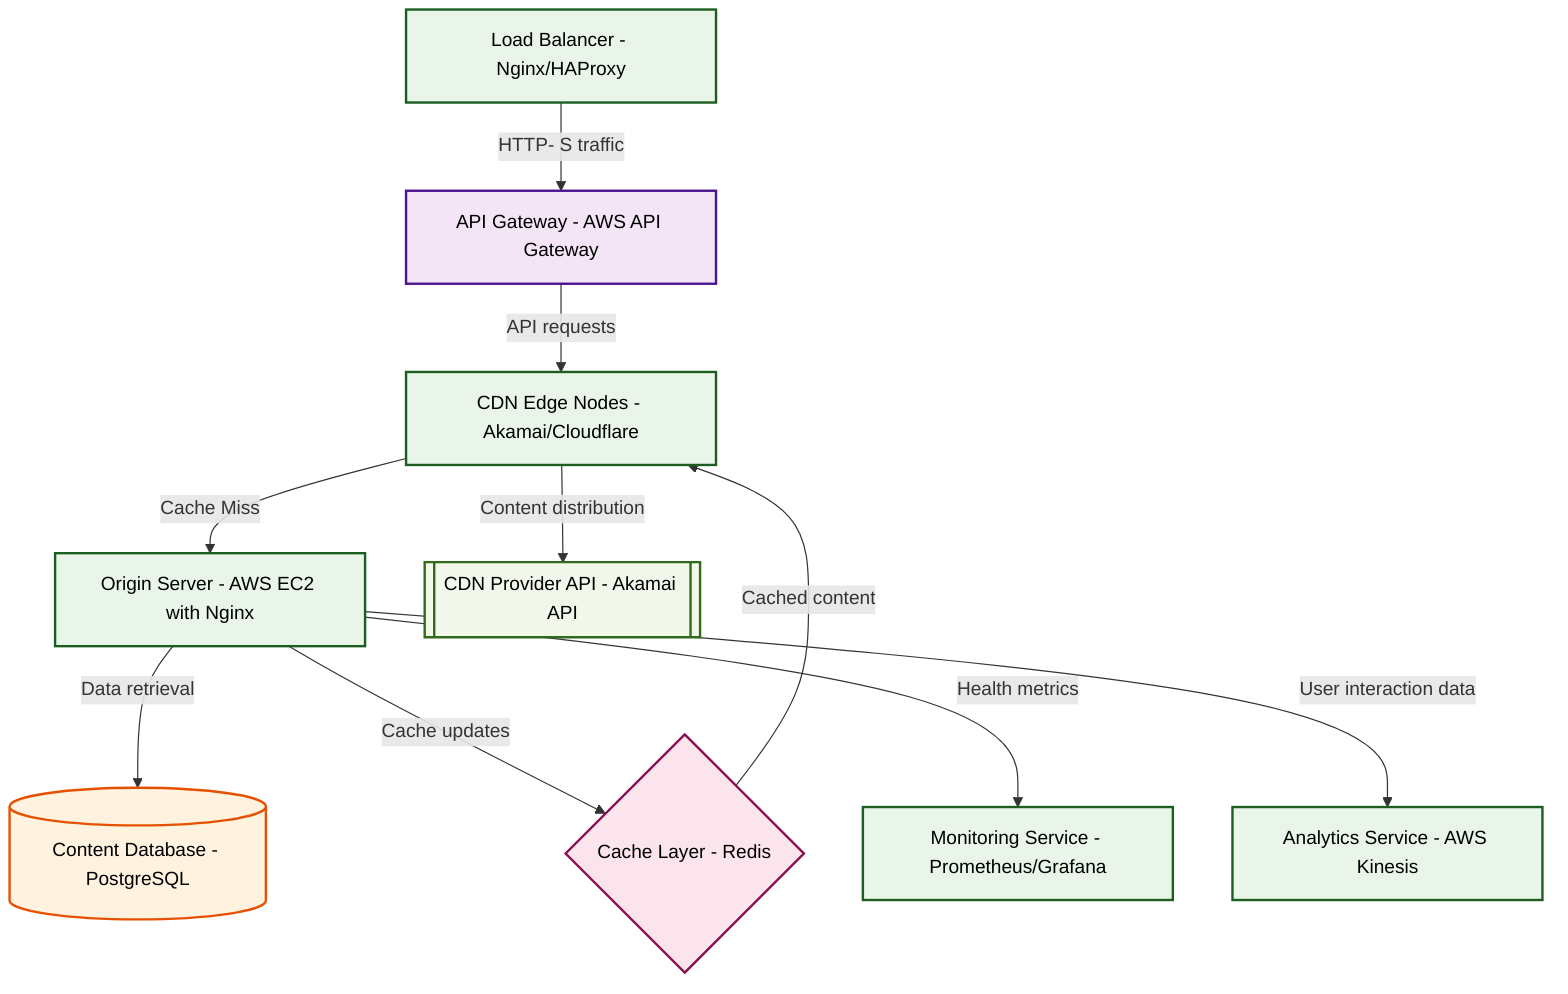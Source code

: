 graph TB

    %% Professional Software Architecture Styling
    classDef userInterface fill:#e1f5fe,stroke:#01579b,stroke-width:2px,color:#000
    classDef apiLayer fill:#f3e5f5,stroke:#4a148c,stroke-width:2px,color:#000
    classDef service fill:#e8f5e8,stroke:#1b5e20,stroke-width:2px,color:#000
    classDef database fill:#fff3e0,stroke:#e65100,stroke-width:2px,color:#000
    classDef cache fill:#fce4ec,stroke:#880e4f,stroke-width:2px,color:#000
    classDef external fill:#f1f8e9,stroke:#33691e,stroke-width:2px,color:#000

    lb1[Load Balancer - Nginx/HAProxy]
    apiGateway[API Gateway - AWS API Gateway]
    cdnEdge[CDN Edge Nodes - Akamai/Cloudflare]
    originServer[Origin Server - AWS EC2 with Nginx]
    database[(Content Database - PostgreSQL)]
    cache{Cache Layer - Redis}
    monitoring[Monitoring Service - Prometheus/Grafana]
    analytics[Analytics Service - AWS Kinesis]
    cdnProvider[[CDN Provider API - Akamai API]]

    lb1 -->|HTTP- S traffic| apiGateway
    apiGateway -->|API requests| cdnEdge
    cdnEdge -->|Cache Miss| originServer
    originServer -->|Data retrieval| database
    originServer -->|Cache updates| cache
    cache -->|Cached content| cdnEdge
    cdnEdge -->|Content distribution| cdnProvider
    originServer -->|Health metrics| monitoring
    originServer -->|User interaction data| analytics

    class lb1 service
    class apiGateway apiLayer
    class cdnEdge service
    class originServer service
    class database database
    class cache cache
    class monitoring service
    class analytics service
    class cdnProvider external